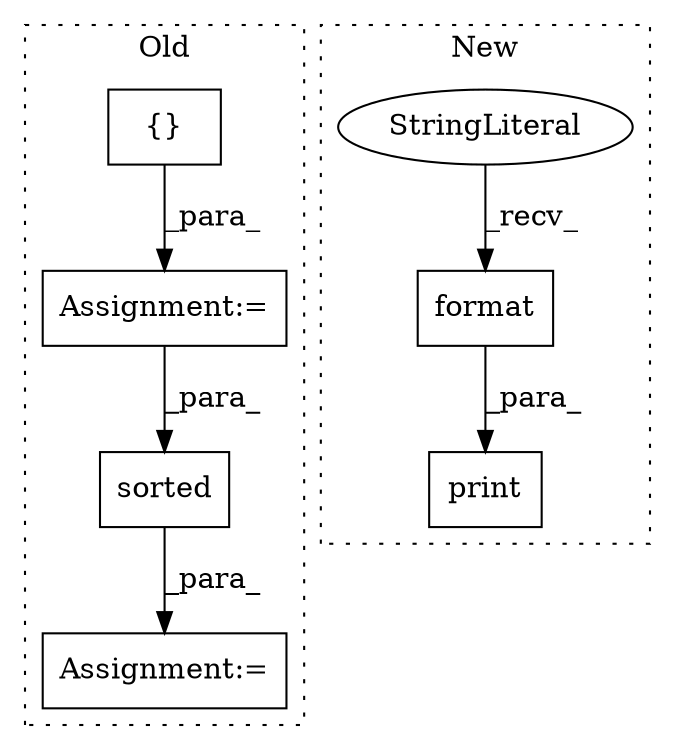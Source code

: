 digraph G {
subgraph cluster0 {
1 [label="sorted" a="32" s="706,733" l="7,1" shape="box"];
3 [label="Assignment:=" a="7" s="705" l="1" shape="box"];
6 [label="{}" a="4" s="497,689" l="1,1" shape="box"];
7 [label="Assignment:=" a="7" s="484" l="1" shape="box"];
label = "Old";
style="dotted";
}
subgraph cluster1 {
2 [label="print" a="32" s="1402,1450" l="6,1" shape="box"];
4 [label="format" a="32" s="1429,1449" l="7,1" shape="box"];
5 [label="StringLiteral" a="45" s="1408" l="20" shape="ellipse"];
label = "New";
style="dotted";
}
1 -> 3 [label="_para_"];
4 -> 2 [label="_para_"];
5 -> 4 [label="_recv_"];
6 -> 7 [label="_para_"];
7 -> 1 [label="_para_"];
}